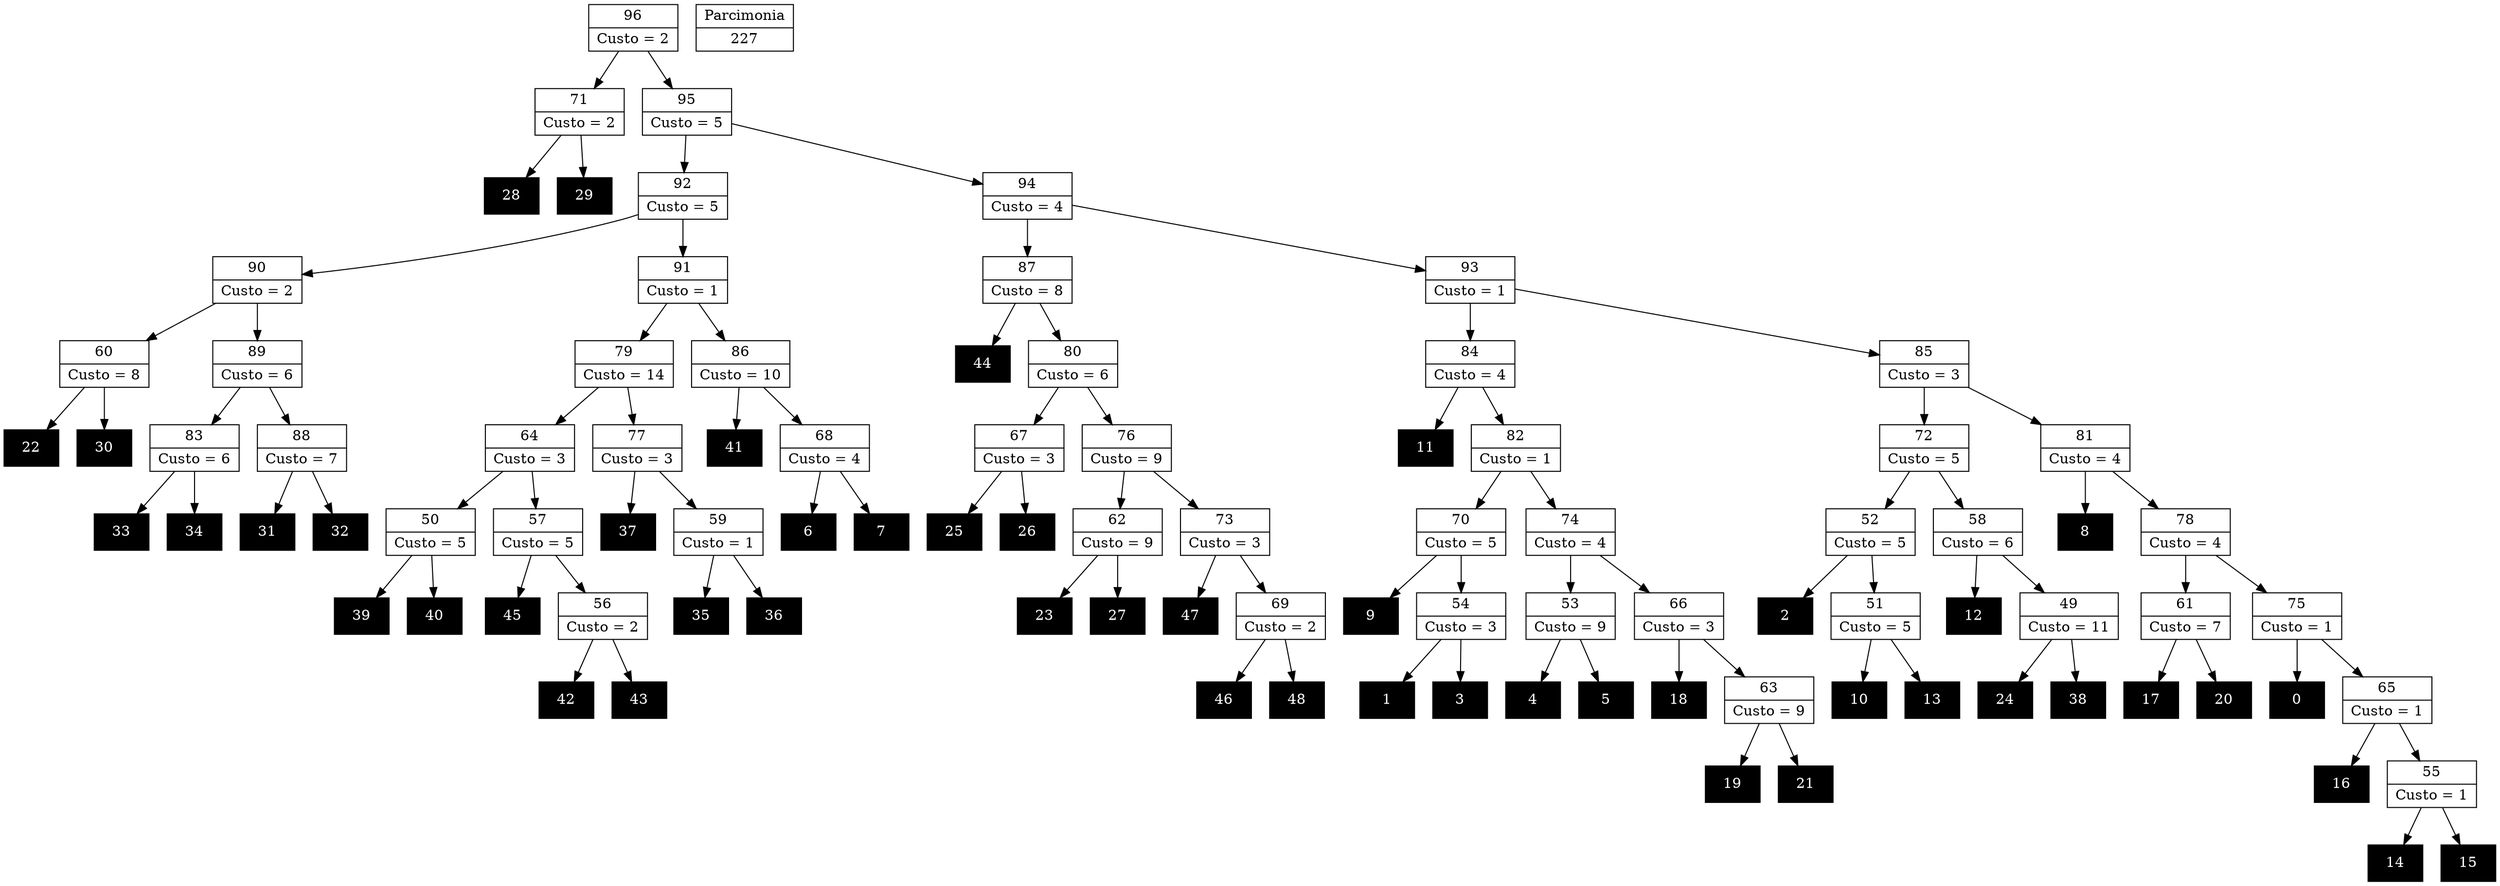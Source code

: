 Digraph G {
0 [shape="record", label="{0}",style=filled, color=black, fontcolor=white,fontsize=14, height=0.5]
1 [shape="record", label="{1}",style=filled, color=black, fontcolor=white,fontsize=14, height=0.5]
2 [shape="record", label="{2}",style=filled, color=black, fontcolor=white,fontsize=14, height=0.5]
3 [shape="record", label="{3}",style=filled, color=black, fontcolor=white,fontsize=14, height=0.5]
4 [shape="record", label="{4}",style=filled, color=black, fontcolor=white,fontsize=14, height=0.5]
5 [shape="record", label="{5}",style=filled, color=black, fontcolor=white,fontsize=14, height=0.5]
6 [shape="record", label="{6}",style=filled, color=black, fontcolor=white,fontsize=14, height=0.5]
7 [shape="record", label="{7}",style=filled, color=black, fontcolor=white,fontsize=14, height=0.5]
8 [shape="record", label="{8}",style=filled, color=black, fontcolor=white,fontsize=14, height=0.5]
9 [shape="record", label="{9}",style=filled, color=black, fontcolor=white,fontsize=14, height=0.5]
10 [shape="record", label="{10}",style=filled, color=black, fontcolor=white,fontsize=14, height=0.5]
11 [shape="record", label="{11}",style=filled, color=black, fontcolor=white,fontsize=14, height=0.5]
12 [shape="record", label="{12}",style=filled, color=black, fontcolor=white,fontsize=14, height=0.5]
13 [shape="record", label="{13}",style=filled, color=black, fontcolor=white,fontsize=14, height=0.5]
14 [shape="record", label="{14}",style=filled, color=black, fontcolor=white,fontsize=14, height=0.5]
15 [shape="record", label="{15}",style=filled, color=black, fontcolor=white,fontsize=14, height=0.5]
16 [shape="record", label="{16}",style=filled, color=black, fontcolor=white,fontsize=14, height=0.5]
17 [shape="record", label="{17}",style=filled, color=black, fontcolor=white,fontsize=14, height=0.5]
18 [shape="record", label="{18}",style=filled, color=black, fontcolor=white,fontsize=14, height=0.5]
19 [shape="record", label="{19}",style=filled, color=black, fontcolor=white,fontsize=14, height=0.5]
20 [shape="record", label="{20}",style=filled, color=black, fontcolor=white,fontsize=14, height=0.5]
21 [shape="record", label="{21}",style=filled, color=black, fontcolor=white,fontsize=14, height=0.5]
22 [shape="record", label="{22}",style=filled, color=black, fontcolor=white,fontsize=14, height=0.5]
23 [shape="record", label="{23}",style=filled, color=black, fontcolor=white,fontsize=14, height=0.5]
24 [shape="record", label="{24}",style=filled, color=black, fontcolor=white,fontsize=14, height=0.5]
25 [shape="record", label="{25}",style=filled, color=black, fontcolor=white,fontsize=14, height=0.5]
26 [shape="record", label="{26}",style=filled, color=black, fontcolor=white,fontsize=14, height=0.5]
27 [shape="record", label="{27}",style=filled, color=black, fontcolor=white,fontsize=14, height=0.5]
28 [shape="record", label="{28}",style=filled, color=black, fontcolor=white,fontsize=14, height=0.5]
29 [shape="record", label="{29}",style=filled, color=black, fontcolor=white,fontsize=14, height=0.5]
30 [shape="record", label="{30}",style=filled, color=black, fontcolor=white,fontsize=14, height=0.5]
31 [shape="record", label="{31}",style=filled, color=black, fontcolor=white,fontsize=14, height=0.5]
32 [shape="record", label="{32}",style=filled, color=black, fontcolor=white,fontsize=14, height=0.5]
33 [shape="record", label="{33}",style=filled, color=black, fontcolor=white,fontsize=14, height=0.5]
34 [shape="record", label="{34}",style=filled, color=black, fontcolor=white,fontsize=14, height=0.5]
35 [shape="record", label="{35}",style=filled, color=black, fontcolor=white,fontsize=14, height=0.5]
36 [shape="record", label="{36}",style=filled, color=black, fontcolor=white,fontsize=14, height=0.5]
37 [shape="record", label="{37}",style=filled, color=black, fontcolor=white,fontsize=14, height=0.5]
38 [shape="record", label="{38}",style=filled, color=black, fontcolor=white,fontsize=14, height=0.5]
39 [shape="record", label="{39}",style=filled, color=black, fontcolor=white,fontsize=14, height=0.5]
40 [shape="record", label="{40}",style=filled, color=black, fontcolor=white,fontsize=14, height=0.5]
41 [shape="record", label="{41}",style=filled, color=black, fontcolor=white,fontsize=14, height=0.5]
42 [shape="record", label="{42}",style=filled, color=black, fontcolor=white,fontsize=14, height=0.5]
43 [shape="record", label="{43}",style=filled, color=black, fontcolor=white,fontsize=14, height=0.5]
44 [shape="record", label="{44}",style=filled, color=black, fontcolor=white,fontsize=14, height=0.5]
45 [shape="record", label="{45}",style=filled, color=black, fontcolor=white,fontsize=14, height=0.5]
46 [shape="record", label="{46}",style=filled, color=black, fontcolor=white,fontsize=14, height=0.5]
47 [shape="record", label="{47}",style=filled, color=black, fontcolor=white,fontsize=14, height=0.5]
48 [shape="record", label="{48}",style=filled, color=black, fontcolor=white,fontsize=14, height=0.5]
49 [shape="record", label="{49|Custo = 11}"]
50 [shape="record", label="{50|Custo = 5}"]
51 [shape="record", label="{51|Custo = 5}"]
52 [shape="record", label="{52|Custo = 5}"]
53 [shape="record", label="{53|Custo = 9}"]
54 [shape="record", label="{54|Custo = 3}"]
55 [shape="record", label="{55|Custo = 1}"]
56 [shape="record", label="{56|Custo = 2}"]
57 [shape="record", label="{57|Custo = 5}"]
58 [shape="record", label="{58|Custo = 6}"]
59 [shape="record", label="{59|Custo = 1}"]
60 [shape="record", label="{60|Custo = 8}"]
61 [shape="record", label="{61|Custo = 7}"]
62 [shape="record", label="{62|Custo = 9}"]
63 [shape="record", label="{63|Custo = 9}"]
64 [shape="record", label="{64|Custo = 3}"]
65 [shape="record", label="{65|Custo = 1}"]
66 [shape="record", label="{66|Custo = 3}"]
67 [shape="record", label="{67|Custo = 3}"]
68 [shape="record", label="{68|Custo = 4}"]
69 [shape="record", label="{69|Custo = 2}"]
70 [shape="record", label="{70|Custo = 5}"]
71 [shape="record", label="{71|Custo = 2}"]
72 [shape="record", label="{72|Custo = 5}"]
73 [shape="record", label="{73|Custo = 3}"]
74 [shape="record", label="{74|Custo = 4}"]
75 [shape="record", label="{75|Custo = 1}"]
76 [shape="record", label="{76|Custo = 9}"]
77 [shape="record", label="{77|Custo = 3}"]
78 [shape="record", label="{78|Custo = 4}"]
79 [shape="record", label="{79|Custo = 14}"]
80 [shape="record", label="{80|Custo = 6}"]
81 [shape="record", label="{81|Custo = 4}"]
82 [shape="record", label="{82|Custo = 1}"]
83 [shape="record", label="{83|Custo = 6}"]
84 [shape="record", label="{84|Custo = 4}"]
85 [shape="record", label="{85|Custo = 3}"]
86 [shape="record", label="{86|Custo = 10}"]
87 [shape="record", label="{87|Custo = 8}"]
88 [shape="record", label="{88|Custo = 7}"]
89 [shape="record", label="{89|Custo = 6}"]
90 [shape="record", label="{90|Custo = 2}"]
91 [shape="record", label="{91|Custo = 1}"]
92 [shape="record", label="{92|Custo = 5}"]
93 [shape="record", label="{93|Custo = 1}"]
94 [shape="record", label="{94|Custo = 4}"]
95 [shape="record", label="{95|Custo = 5}"]
96 [shape="record", label="{96|Custo = 2}"]

49->38
49->24
50->40
50->39
51->13
51->10
52->51
52->2
53->5
53->4
54->3
54->1
55->15
55->14
56->43
56->42
57->56
57->45
58->49
58->12
59->36
59->35
60->30
60->22
61->20
61->17
62->27
62->23
63->21
63->19
64->57
64->50
65->55
65->16
66->63
66->18
67->26
67->25
68->7
68->6
69->48
69->46
70->54
70->9
71->29
71->28
72->58
72->52
73->69
73->47
74->66
74->53
75->65
75->0
76->73
76->62
77->59
77->37
78->75
78->61
79->77
79->64
80->76
80->67
81->78
81->8
82->74
82->70
83->34
83->33
84->82
84->11
85->81
85->72
86->68
86->41
87->80
87->44
88->32
88->31
89->88
89->83
90->89
90->60
91->86
91->79
92->91
92->90
93->85
93->84
94->93
94->87
95->94
95->92
96->95
96->71

227 [shape="record", label="{Parcimonia|227}"]
}